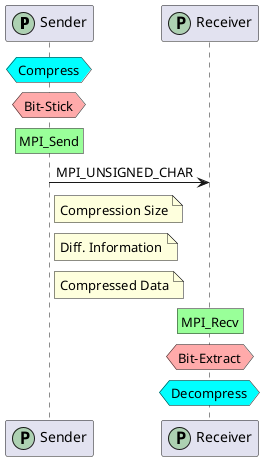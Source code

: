 @startuml
' autonumber
' autoactivate on
participant Sender as s << (P, #ADD1B2) >>
participant Receiver as r << (P, #ADD1B2) >>
hnote over s #aqua: Compress
hnote over s #FFAAAA: Bit-Stick
rnote over s #99FF99: MPI_Send
s -> r : MPI_UNSIGNED_CHAR
note right of s: Compression Size
note right of s: Diff. Information
note right of s: Compressed Data
rnote over r #99FF99: MPI_Recv
hnote over r #FFAAAA: Bit-Extract
hnote over r #aqua: Decompress
@enduml